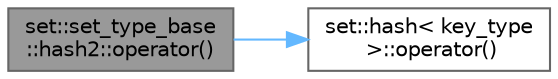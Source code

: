 digraph "set::set_type_base::hash2::operator()"
{
 // LATEX_PDF_SIZE
  bgcolor="transparent";
  edge [fontname=Helvetica,fontsize=10,labelfontname=Helvetica,labelfontsize=10];
  node [fontname=Helvetica,fontsize=10,shape=box,height=0.2,width=0.4];
  rankdir="LR";
  Node1 [id="Node000001",label="set::set_type_base\l::hash2::operator()",height=0.2,width=0.4,color="gray40", fillcolor="grey60", style="filled", fontcolor="black",tooltip=" "];
  Node1 -> Node2 [id="edge1_Node000001_Node000002",color="steelblue1",style="solid",tooltip=" "];
  Node2 [id="Node000002",label="set::hash\< key_type\l \>::operator()",height=0.2,width=0.4,color="grey40", fillcolor="white", style="filled",URL="$structset_1_1hash.html#a1c9b1b835511568e2f7e30981a21b51d",tooltip=" "];
}
